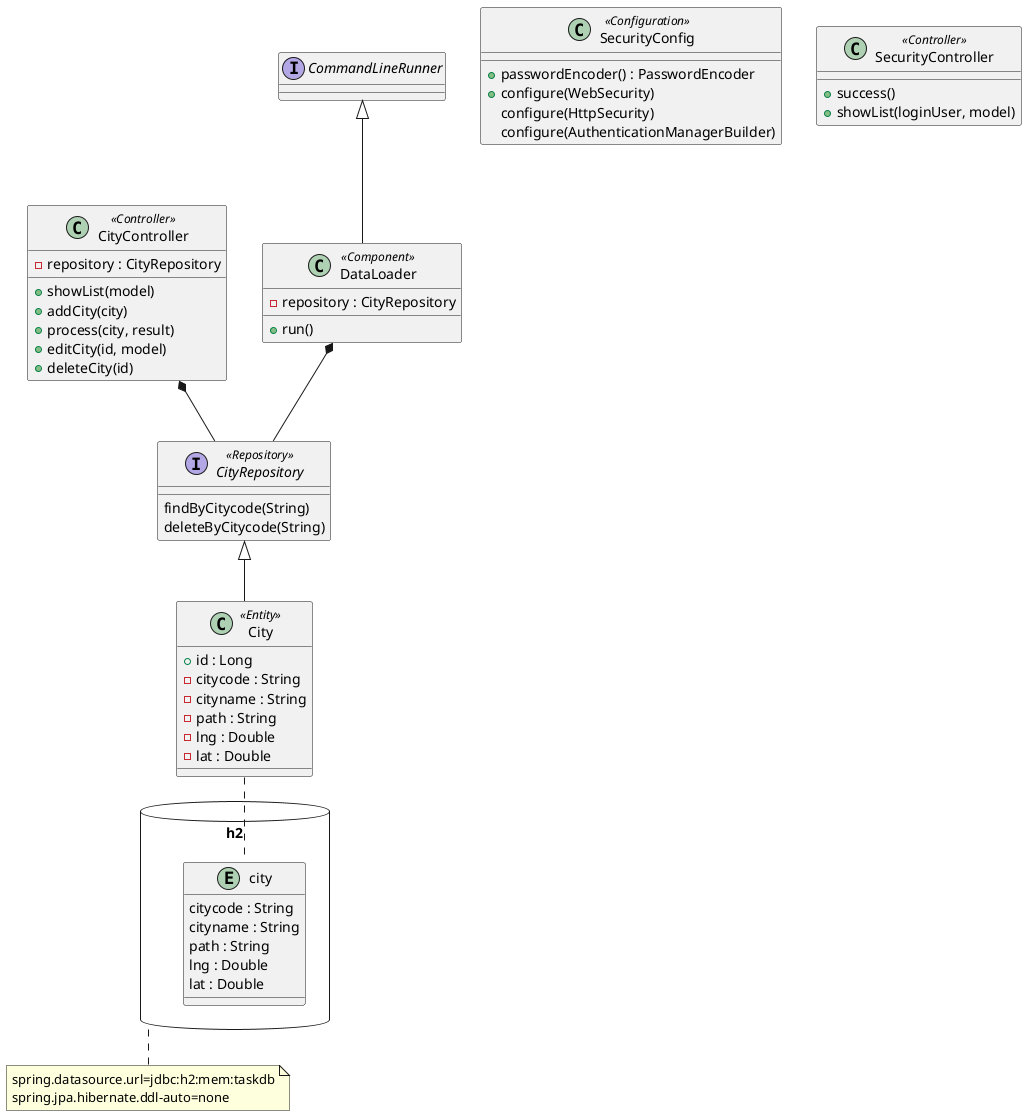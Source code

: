@startuml

database "h2" as db {
	entity city {
		citycode : String
		cityname : String
		path : String
		lng : Double
		lat : Double
	}
}
note bottom of db : spring.datasource.url=jdbc:h2:mem:taskdb\nspring.jpa.hibernate.ddl-auto=none

class SecurityConfig <<Configuration>> {
	+ passwordEncoder() : PasswordEncoder
	+ configure(WebSecurity)
	configure(HttpSecurity)
	configure(AuthenticationManagerBuilder)
}

class SecurityController <<Controller>> {
  + success()
  + showList(loginUser, model)
}

class City <<Entity>> {
  + id : Long
  - citycode : String
  - cityname : String
  - path : String
  - lng : Double
  - lat : Double
}
City .. city

interface CityRepository <<Repository>> {
	findByCitycode(String)
	deleteByCitycode(String)
}

class CityController <<Controller>> {
  - repository : CityRepository
  + showList(model)
  + addCity(city)
  + process(city, result)
  + editCity(id, model)
  + deleteCity(id)
}

interface CommandLineRunner

class DataLoader <<Component>> {
  - repository : CityRepository
  + run()
}

CityRepository <|-- City
DataLoader *-- CityRepository
CommandLineRunner <|-- DataLoader

CityController *-- CityRepository
@enduml

